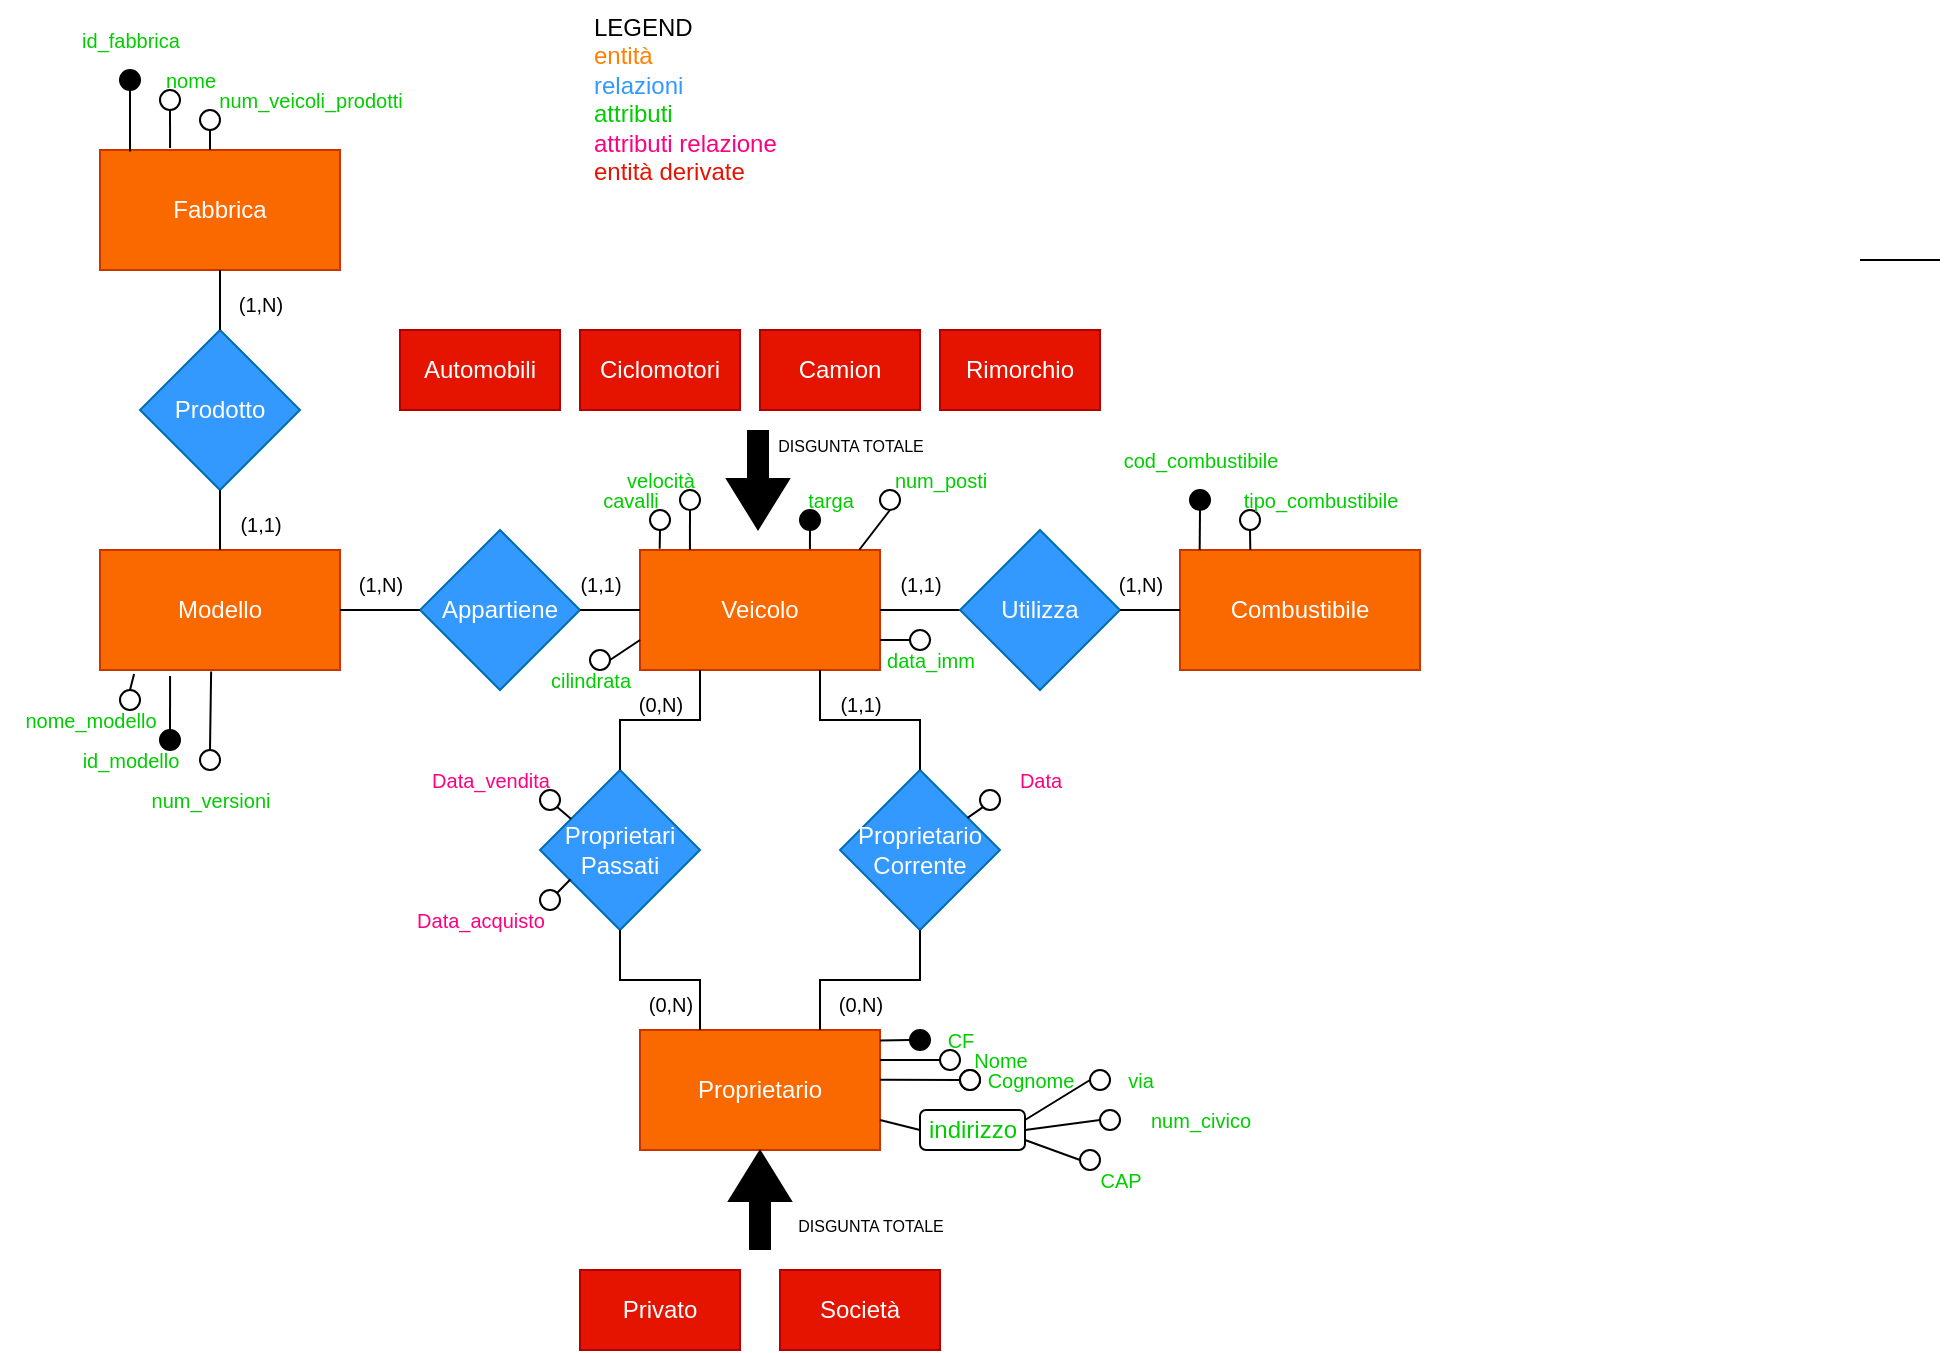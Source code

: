 <mxfile version="25.0.1">
  <diagram id="R2lEEEUBdFMjLlhIrx00" name="Page-1">
    <mxGraphModel dx="689" dy="1500" grid="1" gridSize="10" guides="1" tooltips="1" connect="1" arrows="1" fold="1" page="1" pageScale="1" pageWidth="850" pageHeight="1100" math="0" shadow="0" extFonts="Permanent Marker^https://fonts.googleapis.com/css?family=Permanent+Marker">
      <root>
        <mxCell id="0" />
        <mxCell id="1" parent="0" />
        <mxCell id="9FE5VQ18CB0oaiTqlROv-15" value="" style="shape=flexArrow;endArrow=classic;html=1;rounded=0;fontSize=12;startSize=8;endSize=8;curved=1;fillColor=#000000;" parent="1" edge="1">
          <mxGeometry width="50" height="50" relative="1" as="geometry">
            <mxPoint x="389" y="170" as="sourcePoint" />
            <mxPoint x="389" y="220" as="targetPoint" />
          </mxGeometry>
        </mxCell>
        <mxCell id="9FE5VQ18CB0oaiTqlROv-1" value="Veicolo" style="rounded=0;whiteSpace=wrap;html=1;fillColor=#fa6800;strokeColor=#C73500;fontColor=#FFFFFF;" parent="1" vertex="1">
          <mxGeometry x="330" y="230" width="120" height="60" as="geometry" />
        </mxCell>
        <mxCell id="9FE5VQ18CB0oaiTqlROv-2" value="Proprietario Corrente" style="rhombus;whiteSpace=wrap;html=1;fillColor=#3399FF;strokeColor=#006EAF;fontColor=#ffffff;" parent="1" vertex="1">
          <mxGeometry x="430" y="340" width="80" height="80" as="geometry" />
        </mxCell>
        <mxCell id="9FE5VQ18CB0oaiTqlROv-3" value="Proprietari Passati" style="rhombus;whiteSpace=wrap;html=1;fillColor=#3399FF;strokeColor=#006EAF;fontColor=#ffffff;" parent="1" vertex="1">
          <mxGeometry x="280" y="340" width="80" height="80" as="geometry" />
        </mxCell>
        <mxCell id="9FE5VQ18CB0oaiTqlROv-4" value="Proprietario" style="rounded=0;whiteSpace=wrap;html=1;fillColor=#fa6800;strokeColor=#C73500;fontColor=#FFFFFF;" parent="1" vertex="1">
          <mxGeometry x="330" y="470" width="120" height="60" as="geometry" />
        </mxCell>
        <mxCell id="9FE5VQ18CB0oaiTqlROv-5" value="Combustibile" style="rounded=0;whiteSpace=wrap;html=1;fillColor=#fa6800;strokeColor=#C73500;fontColor=#FFFFFF;" parent="1" vertex="1">
          <mxGeometry x="600" y="230" width="120" height="60" as="geometry" />
        </mxCell>
        <mxCell id="9FE5VQ18CB0oaiTqlROv-6" value="Modello" style="rounded=0;whiteSpace=wrap;html=1;fillColor=#fa6800;strokeColor=#C73500;fontColor=#FFFFFF;" parent="1" vertex="1">
          <mxGeometry x="60" y="230" width="120" height="60" as="geometry" />
        </mxCell>
        <mxCell id="9FE5VQ18CB0oaiTqlROv-7" value="Appartiene" style="rhombus;whiteSpace=wrap;html=1;fillColor=#3399FF;strokeColor=#006EAF;fontColor=#ffffff;" parent="1" vertex="1">
          <mxGeometry x="220" y="220" width="80" height="80" as="geometry" />
        </mxCell>
        <mxCell id="9FE5VQ18CB0oaiTqlROv-8" value="Prodotto" style="rhombus;whiteSpace=wrap;html=1;fillColor=#3399FF;strokeColor=#006EAF;fontColor=#ffffff;" parent="1" vertex="1">
          <mxGeometry x="80" y="120" width="80" height="80" as="geometry" />
        </mxCell>
        <mxCell id="9FE5VQ18CB0oaiTqlROv-85" style="edgeStyle=none;curved=1;rounded=0;orthogonalLoop=1;jettySize=auto;html=1;exitX=0;exitY=0.5;exitDx=0;exitDy=0;entryX=1;entryY=0.5;entryDx=0;entryDy=0;fontSize=12;startSize=8;endSize=8;endArrow=none;endFill=0;" parent="1" source="9FE5VQ18CB0oaiTqlROv-9" target="9FE5VQ18CB0oaiTqlROv-1" edge="1">
          <mxGeometry relative="1" as="geometry" />
        </mxCell>
        <mxCell id="9FE5VQ18CB0oaiTqlROv-9" value="Utilizza" style="rhombus;whiteSpace=wrap;html=1;fillColor=#3399FF;strokeColor=#006EAF;fontColor=#ffffff;" parent="1" vertex="1">
          <mxGeometry x="490" y="220" width="80" height="80" as="geometry" />
        </mxCell>
        <mxCell id="9FE5VQ18CB0oaiTqlROv-10" value="Fabbrica" style="rounded=0;whiteSpace=wrap;html=1;fillColor=#fa6800;strokeColor=#C73500;fontColor=#FFFFFF;" parent="1" vertex="1">
          <mxGeometry x="60" y="30" width="120" height="60" as="geometry" />
        </mxCell>
        <mxCell id="9FE5VQ18CB0oaiTqlROv-11" value="Automobili" style="rounded=0;whiteSpace=wrap;html=1;fillColor=#e51400;strokeColor=#B20000;fontColor=#ffffff;" parent="1" vertex="1">
          <mxGeometry x="210" y="120" width="80" height="40" as="geometry" />
        </mxCell>
        <mxCell id="9FE5VQ18CB0oaiTqlROv-12" value="Ciclomotori" style="rounded=0;whiteSpace=wrap;html=1;fillColor=#e51400;strokeColor=#B20000;fontColor=#ffffff;" parent="1" vertex="1">
          <mxGeometry x="300" y="120" width="80" height="40" as="geometry" />
        </mxCell>
        <mxCell id="9FE5VQ18CB0oaiTqlROv-13" value="Camion" style="rounded=0;whiteSpace=wrap;html=1;fillColor=#e51400;strokeColor=#B20000;fontColor=#ffffff;" parent="1" vertex="1">
          <mxGeometry x="390" y="120" width="80" height="40" as="geometry" />
        </mxCell>
        <mxCell id="9FE5VQ18CB0oaiTqlROv-14" value="Rimorchio" style="rounded=0;whiteSpace=wrap;html=1;fillColor=#E51400;strokeColor=#B20000;fontColor=#ffffff;" parent="1" vertex="1">
          <mxGeometry x="480" y="120" width="80" height="40" as="geometry" />
        </mxCell>
        <mxCell id="9FE5VQ18CB0oaiTqlROv-17" value="" style="endArrow=none;html=1;rounded=0;fontSize=12;startSize=8;endSize=8;curved=1;entryX=0;entryY=0.5;entryDx=0;entryDy=0;exitX=1;exitY=0.5;exitDx=0;exitDy=0;" parent="1" edge="1">
          <mxGeometry width="50" height="50" relative="1" as="geometry">
            <mxPoint x="940" y="85.0" as="sourcePoint" />
            <mxPoint x="980" y="85.0" as="targetPoint" />
          </mxGeometry>
        </mxCell>
        <mxCell id="9FE5VQ18CB0oaiTqlROv-19" value="" style="endArrow=none;html=1;rounded=0;fontSize=12;startSize=8;endSize=8;curved=1;entryX=0;entryY=0.5;entryDx=0;entryDy=0;exitX=1;exitY=0.5;exitDx=0;exitDy=0;" parent="1" source="9FE5VQ18CB0oaiTqlROv-9" target="9FE5VQ18CB0oaiTqlROv-5" edge="1">
          <mxGeometry width="50" height="50" relative="1" as="geometry">
            <mxPoint x="570" y="300" as="sourcePoint" />
            <mxPoint x="620" y="250" as="targetPoint" />
          </mxGeometry>
        </mxCell>
        <mxCell id="9FE5VQ18CB0oaiTqlROv-20" value="" style="endArrow=none;html=1;rounded=0;fontSize=12;startSize=8;endSize=8;curved=1;entryX=0;entryY=0.5;entryDx=0;entryDy=0;exitX=1;exitY=0.5;exitDx=0;exitDy=0;" parent="1" source="9FE5VQ18CB0oaiTqlROv-7" target="9FE5VQ18CB0oaiTqlROv-1" edge="1">
          <mxGeometry width="50" height="50" relative="1" as="geometry">
            <mxPoint x="280" y="300" as="sourcePoint" />
            <mxPoint x="330" y="250" as="targetPoint" />
          </mxGeometry>
        </mxCell>
        <mxCell id="9FE5VQ18CB0oaiTqlROv-21" value="" style="endArrow=none;html=1;rounded=0;fontSize=12;startSize=8;endSize=8;curved=1;entryX=0;entryY=0.5;entryDx=0;entryDy=0;" parent="1" target="9FE5VQ18CB0oaiTqlROv-7" edge="1">
          <mxGeometry width="50" height="50" relative="1" as="geometry">
            <mxPoint x="180" y="260" as="sourcePoint" />
            <mxPoint x="210" y="210" as="targetPoint" />
          </mxGeometry>
        </mxCell>
        <mxCell id="9FE5VQ18CB0oaiTqlROv-22" value="" style="endArrow=none;html=1;rounded=0;fontSize=12;startSize=8;endSize=8;curved=1;entryX=0.5;entryY=1;entryDx=0;entryDy=0;exitX=0.5;exitY=0;exitDx=0;exitDy=0;" parent="1" source="9FE5VQ18CB0oaiTqlROv-6" target="9FE5VQ18CB0oaiTqlROv-8" edge="1">
          <mxGeometry width="50" height="50" relative="1" as="geometry">
            <mxPoint x="90" y="240" as="sourcePoint" />
            <mxPoint x="140" y="190" as="targetPoint" />
          </mxGeometry>
        </mxCell>
        <mxCell id="9FE5VQ18CB0oaiTqlROv-23" value="" style="endArrow=none;html=1;rounded=0;fontSize=12;startSize=8;endSize=8;curved=1;entryX=0.5;entryY=1;entryDx=0;entryDy=0;" parent="1" source="9FE5VQ18CB0oaiTqlROv-8" target="9FE5VQ18CB0oaiTqlROv-10" edge="1">
          <mxGeometry width="50" height="50" relative="1" as="geometry">
            <mxPoint x="90" y="200" as="sourcePoint" />
            <mxPoint x="140" y="150" as="targetPoint" />
          </mxGeometry>
        </mxCell>
        <mxCell id="9FE5VQ18CB0oaiTqlROv-27" value="" style="endArrow=none;html=1;rounded=0;fontSize=12;startSize=8;endSize=8;entryX=0.25;entryY=1;entryDx=0;entryDy=0;exitX=0.5;exitY=0;exitDx=0;exitDy=0;edgeStyle=orthogonalEdgeStyle;" parent="1" source="9FE5VQ18CB0oaiTqlROv-3" target="9FE5VQ18CB0oaiTqlROv-1" edge="1">
          <mxGeometry width="50" height="50" relative="1" as="geometry">
            <mxPoint x="310" y="340" as="sourcePoint" />
            <mxPoint x="350" y="300" as="targetPoint" />
          </mxGeometry>
        </mxCell>
        <mxCell id="9FE5VQ18CB0oaiTqlROv-28" value="" style="endArrow=none;html=1;rounded=0;fontSize=12;startSize=8;endSize=8;entryX=0.5;entryY=0;entryDx=0;entryDy=0;exitX=0.75;exitY=1;exitDx=0;exitDy=0;edgeStyle=orthogonalEdgeStyle;" parent="1" source="9FE5VQ18CB0oaiTqlROv-1" target="9FE5VQ18CB0oaiTqlROv-2" edge="1">
          <mxGeometry width="50" height="50" relative="1" as="geometry">
            <mxPoint x="400" y="370" as="sourcePoint" />
            <mxPoint x="450" y="320" as="targetPoint" />
          </mxGeometry>
        </mxCell>
        <mxCell id="9FE5VQ18CB0oaiTqlROv-29" value="" style="endArrow=none;html=1;rounded=0;fontSize=12;startSize=8;endSize=8;entryX=0.5;entryY=1;entryDx=0;entryDy=0;exitX=0.25;exitY=0;exitDx=0;exitDy=0;edgeStyle=orthogonalEdgeStyle;" parent="1" source="9FE5VQ18CB0oaiTqlROv-4" target="9FE5VQ18CB0oaiTqlROv-3" edge="1">
          <mxGeometry width="50" height="50" relative="1" as="geometry">
            <mxPoint x="260" y="480" as="sourcePoint" />
            <mxPoint x="310" y="430" as="targetPoint" />
          </mxGeometry>
        </mxCell>
        <mxCell id="9FE5VQ18CB0oaiTqlROv-30" value="" style="endArrow=none;html=1;rounded=0;fontSize=12;startSize=8;endSize=8;entryX=0.5;entryY=1;entryDx=0;entryDy=0;exitX=0.75;exitY=0;exitDx=0;exitDy=0;edgeStyle=orthogonalEdgeStyle;" parent="1" source="9FE5VQ18CB0oaiTqlROv-4" target="9FE5VQ18CB0oaiTqlROv-2" edge="1">
          <mxGeometry width="50" height="50" relative="1" as="geometry">
            <mxPoint x="390" y="480" as="sourcePoint" />
            <mxPoint x="440" y="430" as="targetPoint" />
          </mxGeometry>
        </mxCell>
        <mxCell id="9FE5VQ18CB0oaiTqlROv-31" value="Privato" style="rounded=0;whiteSpace=wrap;html=1;fillColor=#e51400;strokeColor=#B20000;fontColor=#ffffff;" parent="1" vertex="1">
          <mxGeometry x="300" y="590" width="80" height="40" as="geometry" />
        </mxCell>
        <mxCell id="9FE5VQ18CB0oaiTqlROv-32" value="Società" style="rounded=0;whiteSpace=wrap;html=1;fillColor=#e51400;strokeColor=#B20000;fontColor=#ffffff;" parent="1" vertex="1">
          <mxGeometry x="400" y="590" width="80" height="40" as="geometry" />
        </mxCell>
        <mxCell id="9FE5VQ18CB0oaiTqlROv-35" value="" style="shape=flexArrow;endArrow=classic;html=1;rounded=0;fontSize=12;startSize=8;endSize=8;curved=1;fillColor=#000000;" parent="1" edge="1">
          <mxGeometry width="50" height="50" relative="1" as="geometry">
            <mxPoint x="390" y="580" as="sourcePoint" />
            <mxPoint x="390" y="530" as="targetPoint" />
          </mxGeometry>
        </mxCell>
        <mxCell id="9FE5VQ18CB0oaiTqlROv-36" value="&lt;font size=&quot;1&quot;&gt;(1,1)&lt;/font&gt;" style="text;html=1;align=center;verticalAlign=middle;resizable=0;points=[];autosize=1;strokeColor=none;fillColor=none;fontSize=16;" parent="1" vertex="1">
          <mxGeometry x="450" y="230" width="40" height="30" as="geometry" />
        </mxCell>
        <mxCell id="9FE5VQ18CB0oaiTqlROv-37" value="&lt;font size=&quot;1&quot;&gt;(1,N)&lt;/font&gt;" style="text;html=1;align=center;verticalAlign=middle;resizable=0;points=[];autosize=1;strokeColor=none;fillColor=none;fontSize=16;" parent="1" vertex="1">
          <mxGeometry x="555" y="230" width="50" height="30" as="geometry" />
        </mxCell>
        <mxCell id="9FE5VQ18CB0oaiTqlROv-38" value="&lt;font size=&quot;1&quot;&gt;(1,1)&lt;/font&gt;" style="text;html=1;align=center;verticalAlign=middle;resizable=0;points=[];autosize=1;strokeColor=none;fillColor=none;fontSize=16;" parent="1" vertex="1">
          <mxGeometry x="290" y="230" width="40" height="30" as="geometry" />
        </mxCell>
        <mxCell id="9FE5VQ18CB0oaiTqlROv-39" value="&lt;font size=&quot;1&quot;&gt;(1,N)&lt;/font&gt;" style="text;html=1;align=center;verticalAlign=middle;resizable=0;points=[];autosize=1;strokeColor=none;fillColor=none;fontSize=16;" parent="1" vertex="1">
          <mxGeometry x="175" y="230" width="50" height="30" as="geometry" />
        </mxCell>
        <mxCell id="9FE5VQ18CB0oaiTqlROv-40" value="&lt;font size=&quot;1&quot;&gt;(1,1)&lt;/font&gt;" style="text;html=1;align=center;verticalAlign=middle;resizable=0;points=[];autosize=1;strokeColor=none;fillColor=none;fontSize=16;" parent="1" vertex="1">
          <mxGeometry x="120" y="200" width="40" height="30" as="geometry" />
        </mxCell>
        <mxCell id="9FE5VQ18CB0oaiTqlROv-41" value="&lt;font size=&quot;1&quot;&gt;(1,N)&lt;/font&gt;" style="text;html=1;align=center;verticalAlign=middle;resizable=0;points=[];autosize=1;strokeColor=none;fillColor=none;fontSize=16;" parent="1" vertex="1">
          <mxGeometry x="115" y="90" width="50" height="30" as="geometry" />
        </mxCell>
        <mxCell id="9FE5VQ18CB0oaiTqlROv-42" value="&lt;font size=&quot;1&quot;&gt;(1,1)&lt;/font&gt;" style="text;html=1;align=center;verticalAlign=middle;resizable=0;points=[];autosize=1;strokeColor=none;fillColor=none;fontSize=16;" parent="1" vertex="1">
          <mxGeometry x="420" y="290" width="40" height="30" as="geometry" />
        </mxCell>
        <mxCell id="9FE5VQ18CB0oaiTqlROv-43" value="&lt;font size=&quot;1&quot;&gt;(0,N)&lt;/font&gt;" style="text;html=1;align=center;verticalAlign=middle;resizable=0;points=[];autosize=1;strokeColor=none;fillColor=none;fontSize=16;" parent="1" vertex="1">
          <mxGeometry x="315" y="290" width="50" height="30" as="geometry" />
        </mxCell>
        <mxCell id="9FE5VQ18CB0oaiTqlROv-44" value="&lt;font size=&quot;1&quot;&gt;(0,N)&lt;/font&gt;" style="text;html=1;align=center;verticalAlign=middle;resizable=0;points=[];autosize=1;strokeColor=none;fillColor=none;fontSize=16;" parent="1" vertex="1">
          <mxGeometry x="415" y="440" width="50" height="30" as="geometry" />
        </mxCell>
        <mxCell id="9FE5VQ18CB0oaiTqlROv-45" value="&lt;font size=&quot;1&quot;&gt;(0,N)&lt;/font&gt;" style="text;html=1;align=center;verticalAlign=middle;resizable=0;points=[];autosize=1;strokeColor=none;fillColor=none;fontSize=16;" parent="1" vertex="1">
          <mxGeometry x="320" y="440" width="50" height="30" as="geometry" />
        </mxCell>
        <mxCell id="9FE5VQ18CB0oaiTqlROv-50" value="" style="ellipse;whiteSpace=wrap;html=1;aspect=fixed;" parent="1" vertex="1">
          <mxGeometry x="70" y="300" width="10" height="10" as="geometry" />
        </mxCell>
        <mxCell id="9FE5VQ18CB0oaiTqlROv-51" value="&lt;font&gt;nome_modello&lt;/font&gt;" style="text;html=1;align=center;verticalAlign=middle;resizable=0;points=[];autosize=1;fontSize=10;fontColor=#00CC00;labelBorderColor=none;" parent="1" vertex="1">
          <mxGeometry x="10" y="300" width="90" height="30" as="geometry" />
        </mxCell>
        <mxCell id="9FE5VQ18CB0oaiTqlROv-52" style="edgeStyle=none;curved=1;rounded=0;orthogonalLoop=1;jettySize=auto;html=1;exitX=0.5;exitY=0;exitDx=0;exitDy=0;entryX=0.142;entryY=1.033;entryDx=0;entryDy=0;entryPerimeter=0;fontSize=12;startSize=8;endSize=8;endArrow=none;endFill=0;" parent="1" source="9FE5VQ18CB0oaiTqlROv-50" target="9FE5VQ18CB0oaiTqlROv-6" edge="1">
          <mxGeometry relative="1" as="geometry" />
        </mxCell>
        <mxCell id="9FE5VQ18CB0oaiTqlROv-55" value="" style="ellipse;whiteSpace=wrap;html=1;aspect=fixed;fillColor=#000000;" parent="1" vertex="1">
          <mxGeometry x="90" y="320" width="10" height="10" as="geometry" />
        </mxCell>
        <mxCell id="9FE5VQ18CB0oaiTqlROv-56" value="&lt;font&gt;id_modello&lt;/font&gt;" style="text;html=1;align=center;verticalAlign=middle;resizable=0;points=[];autosize=1;fontSize=10;fontColor=#00CC00;labelBorderColor=none;" parent="1" vertex="1">
          <mxGeometry x="40" y="320" width="70" height="30" as="geometry" />
        </mxCell>
        <mxCell id="9FE5VQ18CB0oaiTqlROv-57" style="edgeStyle=none;curved=1;rounded=0;orthogonalLoop=1;jettySize=auto;html=1;exitX=0.5;exitY=0;exitDx=0;exitDy=0;entryX=0.292;entryY=1.05;entryDx=0;entryDy=0;entryPerimeter=0;fontSize=12;startSize=8;endSize=8;endArrow=none;endFill=0;" parent="1" source="9FE5VQ18CB0oaiTqlROv-55" target="9FE5VQ18CB0oaiTqlROv-6" edge="1">
          <mxGeometry relative="1" as="geometry" />
        </mxCell>
        <mxCell id="9FE5VQ18CB0oaiTqlROv-60" value="" style="ellipse;whiteSpace=wrap;html=1;aspect=fixed;" parent="1" vertex="1">
          <mxGeometry x="110" y="330" width="10" height="10" as="geometry" />
        </mxCell>
        <mxCell id="9FE5VQ18CB0oaiTqlROv-61" style="edgeStyle=none;curved=1;rounded=0;orthogonalLoop=1;jettySize=auto;html=1;exitX=0.5;exitY=0;exitDx=0;exitDy=0;entryX=0.463;entryY=1.012;entryDx=0;entryDy=0;entryPerimeter=0;fontSize=12;startSize=8;endSize=8;endArrow=none;endFill=0;" parent="1" source="9FE5VQ18CB0oaiTqlROv-60" target="9FE5VQ18CB0oaiTqlROv-6" edge="1">
          <mxGeometry relative="1" as="geometry" />
        </mxCell>
        <mxCell id="9FE5VQ18CB0oaiTqlROv-62" value="&lt;span&gt;num_versioni&lt;/span&gt;" style="text;html=1;align=center;verticalAlign=middle;resizable=0;points=[];autosize=1;fontSize=10;fontColor=#00CC00;labelBorderColor=none;" parent="1" vertex="1">
          <mxGeometry x="75" y="340" width="80" height="30" as="geometry" />
        </mxCell>
        <mxCell id="9FE5VQ18CB0oaiTqlROv-64" value="" style="ellipse;whiteSpace=wrap;html=1;aspect=fixed;fillColor=#000000;" parent="1" vertex="1">
          <mxGeometry x="70" y="-10" width="10" height="10" as="geometry" />
        </mxCell>
        <mxCell id="9FE5VQ18CB0oaiTqlROv-65" style="edgeStyle=none;curved=1;rounded=0;orthogonalLoop=1;jettySize=auto;html=1;exitX=0.5;exitY=1;exitDx=0;exitDy=0;entryX=0.125;entryY=0.012;entryDx=0;entryDy=0;entryPerimeter=0;fontSize=12;startSize=8;endSize=8;endArrow=none;endFill=0;" parent="1" source="9FE5VQ18CB0oaiTqlROv-64" target="9FE5VQ18CB0oaiTqlROv-10" edge="1">
          <mxGeometry relative="1" as="geometry" />
        </mxCell>
        <mxCell id="9FE5VQ18CB0oaiTqlROv-67" value="" style="ellipse;whiteSpace=wrap;html=1;aspect=fixed;" parent="1" vertex="1">
          <mxGeometry x="90" width="10" height="10" as="geometry" />
        </mxCell>
        <mxCell id="9FE5VQ18CB0oaiTqlROv-68" value="" style="ellipse;whiteSpace=wrap;html=1;aspect=fixed;" parent="1" vertex="1">
          <mxGeometry x="110" y="10" width="10" height="10" as="geometry" />
        </mxCell>
        <mxCell id="9FE5VQ18CB0oaiTqlROv-71" value="&lt;span&gt;id_fabbrica&lt;/span&gt;" style="text;html=1;align=center;verticalAlign=middle;resizable=0;points=[];autosize=1;fontSize=10;fontColor=#00CC00;labelBorderColor=none;" parent="1" vertex="1">
          <mxGeometry x="40" y="-40" width="70" height="30" as="geometry" />
        </mxCell>
        <mxCell id="9FE5VQ18CB0oaiTqlROv-74" value="&lt;span&gt;nome&lt;/span&gt;" style="text;html=1;align=center;verticalAlign=middle;resizable=0;points=[];autosize=1;fontSize=10;fontColor=#00CC00;labelBorderColor=none;" parent="1" vertex="1">
          <mxGeometry x="80" y="-20" width="50" height="30" as="geometry" />
        </mxCell>
        <mxCell id="9FE5VQ18CB0oaiTqlROv-75" value="&lt;span&gt;num_veicoli_prodotti&lt;/span&gt;" style="text;html=1;align=center;verticalAlign=middle;resizable=0;points=[];autosize=1;fontSize=10;fontColor=#00CC00;labelBorderColor=none;" parent="1" vertex="1">
          <mxGeometry x="105" y="-10" width="120" height="30" as="geometry" />
        </mxCell>
        <mxCell id="9FE5VQ18CB0oaiTqlROv-76" style="edgeStyle=none;curved=1;rounded=0;orthogonalLoop=1;jettySize=auto;html=1;exitX=0.5;exitY=1;exitDx=0;exitDy=0;entryX=0.292;entryY=-0.017;entryDx=0;entryDy=0;entryPerimeter=0;fontSize=12;startSize=8;endSize=8;endArrow=none;endFill=0;" parent="1" source="9FE5VQ18CB0oaiTqlROv-67" target="9FE5VQ18CB0oaiTqlROv-10" edge="1">
          <mxGeometry relative="1" as="geometry" />
        </mxCell>
        <mxCell id="9FE5VQ18CB0oaiTqlROv-77" style="edgeStyle=none;curved=1;rounded=0;orthogonalLoop=1;jettySize=auto;html=1;exitX=0.5;exitY=1;exitDx=0;exitDy=0;fontSize=12;startSize=8;endSize=8;endArrow=none;endFill=0;" parent="1" source="9FE5VQ18CB0oaiTqlROv-68" edge="1">
          <mxGeometry relative="1" as="geometry">
            <mxPoint x="115" y="30" as="targetPoint" />
          </mxGeometry>
        </mxCell>
        <mxCell id="9FE5VQ18CB0oaiTqlROv-78" value="" style="ellipse;whiteSpace=wrap;html=1;aspect=fixed;fillColor=#000000;" parent="1" vertex="1">
          <mxGeometry x="605" y="200" width="10" height="10" as="geometry" />
        </mxCell>
        <mxCell id="9FE5VQ18CB0oaiTqlROv-79" value="" style="ellipse;whiteSpace=wrap;html=1;aspect=fixed;" parent="1" vertex="1">
          <mxGeometry x="630" y="210" width="10" height="10" as="geometry" />
        </mxCell>
        <mxCell id="9FE5VQ18CB0oaiTqlROv-80" style="edgeStyle=none;curved=1;rounded=0;orthogonalLoop=1;jettySize=auto;html=1;exitX=0.5;exitY=1;exitDx=0;exitDy=0;fontSize=12;startSize=8;endSize=8;endArrow=none;endFill=0;entryX=0.082;entryY=0.001;entryDx=0;entryDy=0;entryPerimeter=0;" parent="1" source="9FE5VQ18CB0oaiTqlROv-78" target="9FE5VQ18CB0oaiTqlROv-5" edge="1">
          <mxGeometry relative="1" as="geometry">
            <mxPoint x="610" y="229" as="targetPoint" />
          </mxGeometry>
        </mxCell>
        <mxCell id="9FE5VQ18CB0oaiTqlROv-81" value="&lt;span&gt;cod_combustibile&lt;/span&gt;" style="text;html=1;align=center;verticalAlign=middle;resizable=0;points=[];autosize=1;fontSize=10;fontColor=#00CC00;labelBorderColor=none;" parent="1" vertex="1">
          <mxGeometry x="560" y="170" width="100" height="30" as="geometry" />
        </mxCell>
        <mxCell id="9FE5VQ18CB0oaiTqlROv-83" style="edgeStyle=none;curved=1;rounded=0;orthogonalLoop=1;jettySize=auto;html=1;exitX=0.5;exitY=1;exitDx=0;exitDy=0;entryX=0.293;entryY=0;entryDx=0;entryDy=0;entryPerimeter=0;fontSize=12;startSize=8;endSize=8;endArrow=none;endFill=0;" parent="1" source="9FE5VQ18CB0oaiTqlROv-79" target="9FE5VQ18CB0oaiTqlROv-5" edge="1">
          <mxGeometry relative="1" as="geometry" />
        </mxCell>
        <mxCell id="9FE5VQ18CB0oaiTqlROv-84" value="&lt;span&gt;tipo_combustibile&lt;/span&gt;" style="text;html=1;align=center;verticalAlign=middle;resizable=0;points=[];autosize=1;fontSize=10;fontColor=#00CC00;labelBorderColor=none;" parent="1" vertex="1">
          <mxGeometry x="620" y="190" width="100" height="30" as="geometry" />
        </mxCell>
        <mxCell id="9FE5VQ18CB0oaiTqlROv-87" value="" style="ellipse;whiteSpace=wrap;html=1;aspect=fixed;" parent="1" vertex="1">
          <mxGeometry x="280" y="350" width="10" height="10" as="geometry" />
        </mxCell>
        <mxCell id="9FE5VQ18CB0oaiTqlROv-88" value="" style="ellipse;whiteSpace=wrap;html=1;aspect=fixed;" parent="1" vertex="1">
          <mxGeometry x="280" y="400" width="10" height="10" as="geometry" />
        </mxCell>
        <mxCell id="9FE5VQ18CB0oaiTqlROv-89" style="edgeStyle=none;curved=1;rounded=0;orthogonalLoop=1;jettySize=auto;html=1;exitX=1;exitY=1;exitDx=0;exitDy=0;entryX=0.193;entryY=0.305;entryDx=0;entryDy=0;entryPerimeter=0;fontSize=12;startSize=8;endSize=8;endArrow=none;endFill=0;" parent="1" source="9FE5VQ18CB0oaiTqlROv-87" target="9FE5VQ18CB0oaiTqlROv-3" edge="1">
          <mxGeometry relative="1" as="geometry" />
        </mxCell>
        <mxCell id="9FE5VQ18CB0oaiTqlROv-90" style="edgeStyle=none;curved=1;rounded=0;orthogonalLoop=1;jettySize=auto;html=1;exitX=1;exitY=0;exitDx=0;exitDy=0;entryX=0.191;entryY=0.683;entryDx=0;entryDy=0;entryPerimeter=0;fontSize=12;startSize=8;endSize=8;endArrow=none;endFill=0;" parent="1" source="9FE5VQ18CB0oaiTqlROv-88" target="9FE5VQ18CB0oaiTqlROv-3" edge="1">
          <mxGeometry relative="1" as="geometry" />
        </mxCell>
        <mxCell id="9FE5VQ18CB0oaiTqlROv-91" value="&lt;span&gt;Data_vendita&lt;/span&gt;" style="text;html=1;align=center;verticalAlign=middle;resizable=0;points=[];autosize=1;fontSize=10;fontColor=#FF0080;labelBorderColor=none;" parent="1" vertex="1">
          <mxGeometry x="215" y="330" width="80" height="30" as="geometry" />
        </mxCell>
        <mxCell id="9FE5VQ18CB0oaiTqlROv-92" value="&lt;span&gt;Data_acquisto&lt;/span&gt;" style="text;html=1;align=center;verticalAlign=middle;resizable=0;points=[];autosize=1;fontSize=10;fontColor=#FF0080;labelBorderColor=none;" parent="1" vertex="1">
          <mxGeometry x="205" y="400" width="90" height="30" as="geometry" />
        </mxCell>
        <mxCell id="9FE5VQ18CB0oaiTqlROv-93" value="" style="ellipse;whiteSpace=wrap;html=1;aspect=fixed;" parent="1" vertex="1">
          <mxGeometry x="500" y="350" width="10" height="10" as="geometry" />
        </mxCell>
        <mxCell id="9FE5VQ18CB0oaiTqlROv-94" style="edgeStyle=none;curved=1;rounded=0;orthogonalLoop=1;jettySize=auto;html=1;exitX=0;exitY=1;exitDx=0;exitDy=0;entryX=0.797;entryY=0.299;entryDx=0;entryDy=0;entryPerimeter=0;fontSize=12;startSize=8;endSize=8;endArrow=none;endFill=0;" parent="1" source="9FE5VQ18CB0oaiTqlROv-93" target="9FE5VQ18CB0oaiTqlROv-2" edge="1">
          <mxGeometry relative="1" as="geometry" />
        </mxCell>
        <mxCell id="9FE5VQ18CB0oaiTqlROv-95" value="&lt;span&gt;Data&lt;/span&gt;" style="text;html=1;align=center;verticalAlign=middle;resizable=0;points=[];autosize=1;strokeColor=none;fillColor=none;fontSize=10;fontColor=#FF0080;" parent="1" vertex="1">
          <mxGeometry x="510" y="330" width="40" height="30" as="geometry" />
        </mxCell>
        <mxCell id="9FE5VQ18CB0oaiTqlROv-96" value="" style="ellipse;whiteSpace=wrap;html=1;aspect=fixed;fillColor=#000000;" parent="1" vertex="1">
          <mxGeometry x="465" y="470" width="10" height="10" as="geometry" />
        </mxCell>
        <mxCell id="9FE5VQ18CB0oaiTqlROv-97" style="edgeStyle=none;curved=1;rounded=0;orthogonalLoop=1;jettySize=auto;html=1;exitX=0;exitY=0.5;exitDx=0;exitDy=0;entryX=1;entryY=0.087;entryDx=0;entryDy=0;entryPerimeter=0;fontSize=12;startSize=8;endSize=8;endArrow=none;endFill=0;" parent="1" source="9FE5VQ18CB0oaiTqlROv-96" target="9FE5VQ18CB0oaiTqlROv-4" edge="1">
          <mxGeometry relative="1" as="geometry" />
        </mxCell>
        <mxCell id="9FE5VQ18CB0oaiTqlROv-98" value="&lt;span&gt;CF&lt;/span&gt;" style="text;html=1;align=center;verticalAlign=middle;resizable=0;points=[];autosize=1;strokeColor=none;fillColor=none;fontSize=10;fontColor=#00CC00;" parent="1" vertex="1">
          <mxGeometry x="470" y="460" width="40" height="30" as="geometry" />
        </mxCell>
        <mxCell id="9FE5VQ18CB0oaiTqlROv-100" style="edgeStyle=none;curved=1;rounded=0;orthogonalLoop=1;jettySize=auto;html=1;exitX=0;exitY=0.5;exitDx=0;exitDy=0;entryX=1;entryY=0.25;entryDx=0;entryDy=0;fontSize=12;startSize=8;endSize=8;endArrow=none;endFill=0;" parent="1" source="9FE5VQ18CB0oaiTqlROv-99" target="9FE5VQ18CB0oaiTqlROv-4" edge="1">
          <mxGeometry relative="1" as="geometry" />
        </mxCell>
        <mxCell id="9FE5VQ18CB0oaiTqlROv-99" value="" style="ellipse;whiteSpace=wrap;html=1;aspect=fixed;" parent="1" vertex="1">
          <mxGeometry x="480" y="480" width="10" height="10" as="geometry" />
        </mxCell>
        <mxCell id="9FE5VQ18CB0oaiTqlROv-101" value="&lt;span&gt;Nome&lt;/span&gt;" style="text;html=1;align=center;verticalAlign=middle;resizable=0;points=[];autosize=1;strokeColor=none;fillColor=none;fontSize=10;fontColor=#00CC00;" parent="1" vertex="1">
          <mxGeometry x="485" y="470" width="50" height="30" as="geometry" />
        </mxCell>
        <mxCell id="9FE5VQ18CB0oaiTqlROv-102" value="" style="ellipse;whiteSpace=wrap;html=1;aspect=fixed;" parent="1" vertex="1">
          <mxGeometry x="490" y="490" width="10" height="10" as="geometry" />
        </mxCell>
        <mxCell id="9FE5VQ18CB0oaiTqlROv-103" style="edgeStyle=none;curved=1;rounded=0;orthogonalLoop=1;jettySize=auto;html=1;exitX=0;exitY=0.5;exitDx=0;exitDy=0;entryX=1;entryY=0.414;entryDx=0;entryDy=0;entryPerimeter=0;fontSize=12;startSize=8;endSize=8;endArrow=none;endFill=0;" parent="1" source="9FE5VQ18CB0oaiTqlROv-102" target="9FE5VQ18CB0oaiTqlROv-4" edge="1">
          <mxGeometry relative="1" as="geometry" />
        </mxCell>
        <mxCell id="9FE5VQ18CB0oaiTqlROv-104" value="&lt;span&gt;Cognome&lt;/span&gt;" style="text;html=1;align=center;verticalAlign=middle;resizable=0;points=[];autosize=1;strokeColor=none;fillColor=none;fontSize=10;fontColor=#00CC00;" parent="1" vertex="1">
          <mxGeometry x="490" y="480" width="70" height="30" as="geometry" />
        </mxCell>
        <mxCell id="9FE5VQ18CB0oaiTqlROv-107" style="edgeStyle=none;curved=1;rounded=0;orthogonalLoop=1;jettySize=auto;html=1;exitX=0;exitY=0.5;exitDx=0;exitDy=0;entryX=1;entryY=0.75;entryDx=0;entryDy=0;fontSize=12;startSize=8;endSize=8;endArrow=none;endFill=0;" parent="1" source="9FE5VQ18CB0oaiTqlROv-106" target="9FE5VQ18CB0oaiTqlROv-4" edge="1">
          <mxGeometry relative="1" as="geometry" />
        </mxCell>
        <mxCell id="9FE5VQ18CB0oaiTqlROv-106" value="&lt;font&gt;indirizzo&lt;/font&gt;" style="rounded=1;whiteSpace=wrap;html=1;fontSize=12;fontColor=#00CC00;" parent="1" vertex="1">
          <mxGeometry x="470" y="510" width="52.5" height="20" as="geometry" />
        </mxCell>
        <mxCell id="9FE5VQ18CB0oaiTqlROv-108" value="" style="ellipse;whiteSpace=wrap;html=1;aspect=fixed;" parent="1" vertex="1">
          <mxGeometry x="490" y="490" width="10" height="10" as="geometry" />
        </mxCell>
        <mxCell id="9FE5VQ18CB0oaiTqlROv-109" value="" style="ellipse;whiteSpace=wrap;html=1;aspect=fixed;" parent="1" vertex="1">
          <mxGeometry x="555" y="490" width="10" height="10" as="geometry" />
        </mxCell>
        <mxCell id="9FE5VQ18CB0oaiTqlROv-116" style="edgeStyle=none;curved=1;rounded=0;orthogonalLoop=1;jettySize=auto;html=1;exitX=0;exitY=0.5;exitDx=0;exitDy=0;entryX=1;entryY=0.5;entryDx=0;entryDy=0;fontSize=12;startSize=8;endSize=8;endArrow=none;endFill=0;" parent="1" source="9FE5VQ18CB0oaiTqlROv-110" target="9FE5VQ18CB0oaiTqlROv-106" edge="1">
          <mxGeometry relative="1" as="geometry" />
        </mxCell>
        <mxCell id="9FE5VQ18CB0oaiTqlROv-110" value="" style="ellipse;whiteSpace=wrap;html=1;aspect=fixed;" parent="1" vertex="1">
          <mxGeometry x="560" y="510" width="10" height="10" as="geometry" />
        </mxCell>
        <mxCell id="9FE5VQ18CB0oaiTqlROv-117" style="edgeStyle=none;curved=1;rounded=0;orthogonalLoop=1;jettySize=auto;html=1;exitX=0;exitY=0.5;exitDx=0;exitDy=0;fontSize=12;startSize=8;endSize=8;entryX=1;entryY=0.75;entryDx=0;entryDy=0;endArrow=none;endFill=0;" parent="1" source="9FE5VQ18CB0oaiTqlROv-111" target="9FE5VQ18CB0oaiTqlROv-106" edge="1">
          <mxGeometry relative="1" as="geometry">
            <mxPoint x="530" y="530" as="targetPoint" />
          </mxGeometry>
        </mxCell>
        <mxCell id="9FE5VQ18CB0oaiTqlROv-111" value="" style="ellipse;whiteSpace=wrap;html=1;aspect=fixed;" parent="1" vertex="1">
          <mxGeometry x="550" y="530" width="10" height="10" as="geometry" />
        </mxCell>
        <mxCell id="9FE5VQ18CB0oaiTqlROv-112" value="&lt;span&gt;via&lt;/span&gt;" style="text;html=1;align=center;verticalAlign=middle;resizable=0;points=[];autosize=1;strokeColor=none;fillColor=none;fontSize=10;fontColor=#00CC00;" parent="1" vertex="1">
          <mxGeometry x="560" y="480" width="40" height="30" as="geometry" />
        </mxCell>
        <mxCell id="9FE5VQ18CB0oaiTqlROv-113" value="&lt;span&gt;num_civico&lt;/span&gt;" style="text;html=1;align=center;verticalAlign=middle;resizable=0;points=[];autosize=1;strokeColor=none;fillColor=none;fontSize=10;fontColor=#00CC00;" parent="1" vertex="1">
          <mxGeometry x="575" y="500" width="70" height="30" as="geometry" />
        </mxCell>
        <mxCell id="9FE5VQ18CB0oaiTqlROv-114" value="&lt;span&gt;CAP&lt;/span&gt;" style="text;html=1;align=center;verticalAlign=middle;resizable=0;points=[];autosize=1;strokeColor=none;fillColor=none;fontSize=10;fontColor=#00CC00;" parent="1" vertex="1">
          <mxGeometry x="550" y="530" width="40" height="30" as="geometry" />
        </mxCell>
        <mxCell id="9FE5VQ18CB0oaiTqlROv-115" style="edgeStyle=none;curved=1;rounded=0;orthogonalLoop=1;jettySize=auto;html=1;exitX=0;exitY=0.5;exitDx=0;exitDy=0;entryX=1;entryY=0.25;entryDx=0;entryDy=0;fontSize=12;startSize=8;endSize=8;endArrow=none;endFill=0;" parent="1" source="9FE5VQ18CB0oaiTqlROv-109" target="9FE5VQ18CB0oaiTqlROv-106" edge="1">
          <mxGeometry relative="1" as="geometry" />
        </mxCell>
        <mxCell id="9FE5VQ18CB0oaiTqlROv-118" value="" style="ellipse;whiteSpace=wrap;html=1;aspect=fixed;fillColor=#000000;" parent="1" vertex="1">
          <mxGeometry x="410" y="210" width="10" height="10" as="geometry" />
        </mxCell>
        <mxCell id="9FE5VQ18CB0oaiTqlROv-119" style="edgeStyle=none;curved=1;rounded=0;orthogonalLoop=1;jettySize=auto;html=1;exitX=0.5;exitY=1;exitDx=0;exitDy=0;entryX=0.708;entryY=-0.007;entryDx=0;entryDy=0;entryPerimeter=0;fontSize=12;startSize=8;endSize=8;endArrow=none;endFill=0;" parent="1" source="9FE5VQ18CB0oaiTqlROv-118" target="9FE5VQ18CB0oaiTqlROv-1" edge="1">
          <mxGeometry relative="1" as="geometry" />
        </mxCell>
        <mxCell id="9FE5VQ18CB0oaiTqlROv-120" value="&lt;span&gt;targa&lt;/span&gt;" style="text;html=1;align=center;verticalAlign=middle;resizable=0;points=[];autosize=1;fontSize=10;fontColor=#00CC00;labelBorderColor=none;" parent="1" vertex="1">
          <mxGeometry x="400" y="190" width="50" height="30" as="geometry" />
        </mxCell>
        <mxCell id="9FE5VQ18CB0oaiTqlROv-122" value="" style="ellipse;whiteSpace=wrap;html=1;aspect=fixed;" parent="1" vertex="1">
          <mxGeometry x="450" y="200" width="10" height="10" as="geometry" />
        </mxCell>
        <mxCell id="9FE5VQ18CB0oaiTqlROv-123" style="edgeStyle=none;curved=1;rounded=0;orthogonalLoop=1;jettySize=auto;html=1;exitX=0.5;exitY=1;exitDx=0;exitDy=0;entryX=0.914;entryY=-0.002;entryDx=0;entryDy=0;entryPerimeter=0;fontSize=12;startSize=8;endSize=8;endArrow=none;endFill=0;" parent="1" source="9FE5VQ18CB0oaiTqlROv-122" target="9FE5VQ18CB0oaiTqlROv-1" edge="1">
          <mxGeometry relative="1" as="geometry" />
        </mxCell>
        <mxCell id="9FE5VQ18CB0oaiTqlROv-124" value="&lt;span&gt;num_posti&lt;/span&gt;" style="text;html=1;align=center;verticalAlign=middle;resizable=0;points=[];autosize=1;fontSize=10;fontColor=#00CC00;labelBorderColor=none;" parent="1" vertex="1">
          <mxGeometry x="445" y="180" width="70" height="30" as="geometry" />
        </mxCell>
        <mxCell id="9FE5VQ18CB0oaiTqlROv-125" value="" style="ellipse;whiteSpace=wrap;html=1;aspect=fixed;" parent="1" vertex="1">
          <mxGeometry x="350" y="200" width="10" height="10" as="geometry" />
        </mxCell>
        <mxCell id="9FE5VQ18CB0oaiTqlROv-126" style="edgeStyle=none;curved=1;rounded=0;orthogonalLoop=1;jettySize=auto;html=1;exitX=0.5;exitY=1;exitDx=0;exitDy=0;entryX=0.208;entryY=0;entryDx=0;entryDy=0;entryPerimeter=0;fontSize=12;startSize=8;endSize=8;endArrow=none;endFill=0;" parent="1" source="9FE5VQ18CB0oaiTqlROv-125" target="9FE5VQ18CB0oaiTqlROv-1" edge="1">
          <mxGeometry relative="1" as="geometry" />
        </mxCell>
        <mxCell id="9FE5VQ18CB0oaiTqlROv-127" value="&lt;span&gt;velocità&lt;/span&gt;" style="text;html=1;align=center;verticalAlign=middle;resizable=0;points=[];autosize=1;fontSize=10;fontColor=#00CC00;labelBorderColor=none;" parent="1" vertex="1">
          <mxGeometry x="310" y="180" width="60" height="30" as="geometry" />
        </mxCell>
        <mxCell id="9FE5VQ18CB0oaiTqlROv-129" value="" style="ellipse;whiteSpace=wrap;html=1;aspect=fixed;" parent="1" vertex="1">
          <mxGeometry x="335" y="210" width="10" height="10" as="geometry" />
        </mxCell>
        <mxCell id="9FE5VQ18CB0oaiTqlROv-130" style="edgeStyle=none;curved=1;rounded=0;orthogonalLoop=1;jettySize=auto;html=1;exitX=0.5;exitY=1;exitDx=0;exitDy=0;entryX=0.082;entryY=-0.01;entryDx=0;entryDy=0;entryPerimeter=0;fontSize=12;startSize=8;endSize=8;endArrow=none;endFill=0;" parent="1" source="9FE5VQ18CB0oaiTqlROv-129" target="9FE5VQ18CB0oaiTqlROv-1" edge="1">
          <mxGeometry relative="1" as="geometry" />
        </mxCell>
        <mxCell id="9FE5VQ18CB0oaiTqlROv-131" value="&lt;span&gt;cavalli&lt;/span&gt;" style="text;html=1;align=center;verticalAlign=middle;resizable=0;points=[];autosize=1;fontSize=10;fontColor=#00CC00;labelBorderColor=none;" parent="1" vertex="1">
          <mxGeometry x="300" y="190" width="50" height="30" as="geometry" />
        </mxCell>
        <mxCell id="9FE5VQ18CB0oaiTqlROv-134" style="edgeStyle=none;curved=1;rounded=0;orthogonalLoop=1;jettySize=auto;html=1;exitX=1;exitY=0.5;exitDx=0;exitDy=0;entryX=0;entryY=0.75;entryDx=0;entryDy=0;fontSize=12;startSize=8;endSize=8;endArrow=none;endFill=0;" parent="1" source="9FE5VQ18CB0oaiTqlROv-132" target="9FE5VQ18CB0oaiTqlROv-1" edge="1">
          <mxGeometry relative="1" as="geometry" />
        </mxCell>
        <mxCell id="9FE5VQ18CB0oaiTqlROv-132" value="" style="ellipse;whiteSpace=wrap;html=1;aspect=fixed;" parent="1" vertex="1">
          <mxGeometry x="305" y="280" width="10" height="10" as="geometry" />
        </mxCell>
        <mxCell id="9FE5VQ18CB0oaiTqlROv-133" value="&lt;span&gt;cilindrata&lt;/span&gt;" style="text;html=1;align=center;verticalAlign=middle;resizable=0;points=[];autosize=1;fontSize=10;fontColor=#00CC00;labelBorderColor=none;" parent="1" vertex="1">
          <mxGeometry x="275" y="280" width="60" height="30" as="geometry" />
        </mxCell>
        <mxCell id="9FE5VQ18CB0oaiTqlROv-137" style="edgeStyle=none;curved=1;rounded=0;orthogonalLoop=1;jettySize=auto;html=1;exitX=0;exitY=0.5;exitDx=0;exitDy=0;entryX=1;entryY=0.75;entryDx=0;entryDy=0;fontSize=12;startSize=8;endSize=8;endArrow=none;endFill=0;" parent="1" source="9FE5VQ18CB0oaiTqlROv-135" target="9FE5VQ18CB0oaiTqlROv-1" edge="1">
          <mxGeometry relative="1" as="geometry" />
        </mxCell>
        <mxCell id="9FE5VQ18CB0oaiTqlROv-135" value="" style="ellipse;whiteSpace=wrap;html=1;aspect=fixed;" parent="1" vertex="1">
          <mxGeometry x="465" y="270" width="10" height="10" as="geometry" />
        </mxCell>
        <mxCell id="9FE5VQ18CB0oaiTqlROv-136" value="&lt;span&gt;data_imm&lt;/span&gt;" style="text;html=1;align=center;verticalAlign=middle;resizable=0;points=[];autosize=1;strokeColor=none;fillColor=none;fontSize=10;fontColor=#00CC00;" parent="1" vertex="1">
          <mxGeometry x="440" y="270" width="70" height="30" as="geometry" />
        </mxCell>
        <mxCell id="9FE5VQ18CB0oaiTqlROv-138" value="&lt;font style=&quot;font-size: 8px;&quot;&gt;DISGUNTA TOTALE&lt;/font&gt;" style="text;html=1;align=center;verticalAlign=middle;resizable=0;points=[];autosize=1;strokeColor=none;fillColor=none;fontSize=16;" parent="1" vertex="1">
          <mxGeometry x="385" y="160" width="100" height="30" as="geometry" />
        </mxCell>
        <mxCell id="9FE5VQ18CB0oaiTqlROv-139" value="&lt;font style=&quot;font-size: 8px;&quot;&gt;DISGUNTA TOTALE&lt;/font&gt;" style="text;html=1;align=center;verticalAlign=middle;resizable=0;points=[];autosize=1;strokeColor=none;fillColor=none;fontSize=16;" parent="1" vertex="1">
          <mxGeometry x="395" y="550" width="100" height="30" as="geometry" />
        </mxCell>
        <mxCell id="EgCNqoRSHUsFwrvyhHS5-4" value="&lt;div&gt;LEGEND&lt;/div&gt;&lt;div&gt;&lt;font color=&quot;#ff8000&quot;&gt;entità&lt;/font&gt;&lt;/div&gt;&lt;div&gt;&lt;font color=&quot;#3399ff&quot;&gt;relazioni&lt;/font&gt;&lt;/div&gt;&lt;div&gt;&lt;font color=&quot;#00cc00&quot;&gt;attributi&lt;/font&gt;&lt;/div&gt;&lt;div&gt;&lt;font color=&quot;#ff0080&quot;&gt;attributi relazione&lt;/font&gt;&lt;br&gt;&lt;/div&gt;&lt;div&gt;&lt;font color=&quot;#e51400&quot;&gt;entità derivate&lt;/font&gt;&lt;br&gt;&lt;/div&gt;" style="text;html=1;whiteSpace=wrap;overflow=hidden;rounded=0;" vertex="1" parent="1">
          <mxGeometry x="305" y="-45" width="180" height="120" as="geometry" />
        </mxCell>
      </root>
    </mxGraphModel>
  </diagram>
</mxfile>
